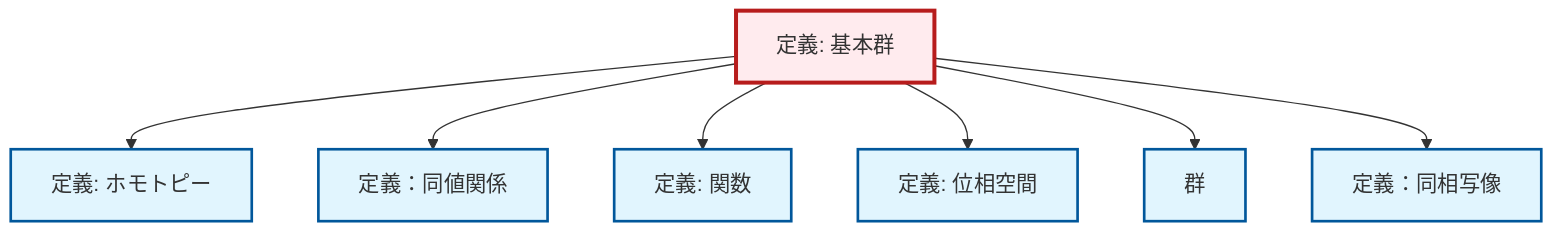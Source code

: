 graph TD
    classDef definition fill:#e1f5fe,stroke:#01579b,stroke-width:2px
    classDef theorem fill:#f3e5f5,stroke:#4a148c,stroke-width:2px
    classDef axiom fill:#fff3e0,stroke:#e65100,stroke-width:2px
    classDef example fill:#e8f5e9,stroke:#1b5e20,stroke-width:2px
    classDef current fill:#ffebee,stroke:#b71c1c,stroke-width:3px
    def-homeomorphism["定義：同相写像"]:::definition
    def-equivalence-relation["定義：同値関係"]:::definition
    def-function["定義: 関数"]:::definition
    def-homotopy["定義: ホモトピー"]:::definition
    def-fundamental-group["定義: 基本群"]:::definition
    def-group["群"]:::definition
    def-topological-space["定義: 位相空間"]:::definition
    def-fundamental-group --> def-homotopy
    def-fundamental-group --> def-equivalence-relation
    def-fundamental-group --> def-function
    def-fundamental-group --> def-topological-space
    def-fundamental-group --> def-group
    def-fundamental-group --> def-homeomorphism
    class def-fundamental-group current